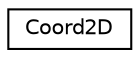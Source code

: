 digraph "Graphical Class Hierarchy"
{
 // INTERACTIVE_SVG=YES
 // LATEX_PDF_SIZE
  edge [fontname="Helvetica",fontsize="10",labelfontname="Helvetica",labelfontsize="10"];
  node [fontname="Helvetica",fontsize="10",shape=record];
  rankdir="LR";
  Node0 [label="Coord2D",height=0.2,width=0.4,color="black", fillcolor="white", style="filled",URL="$structCoord2D.html",tooltip=" "];
}
